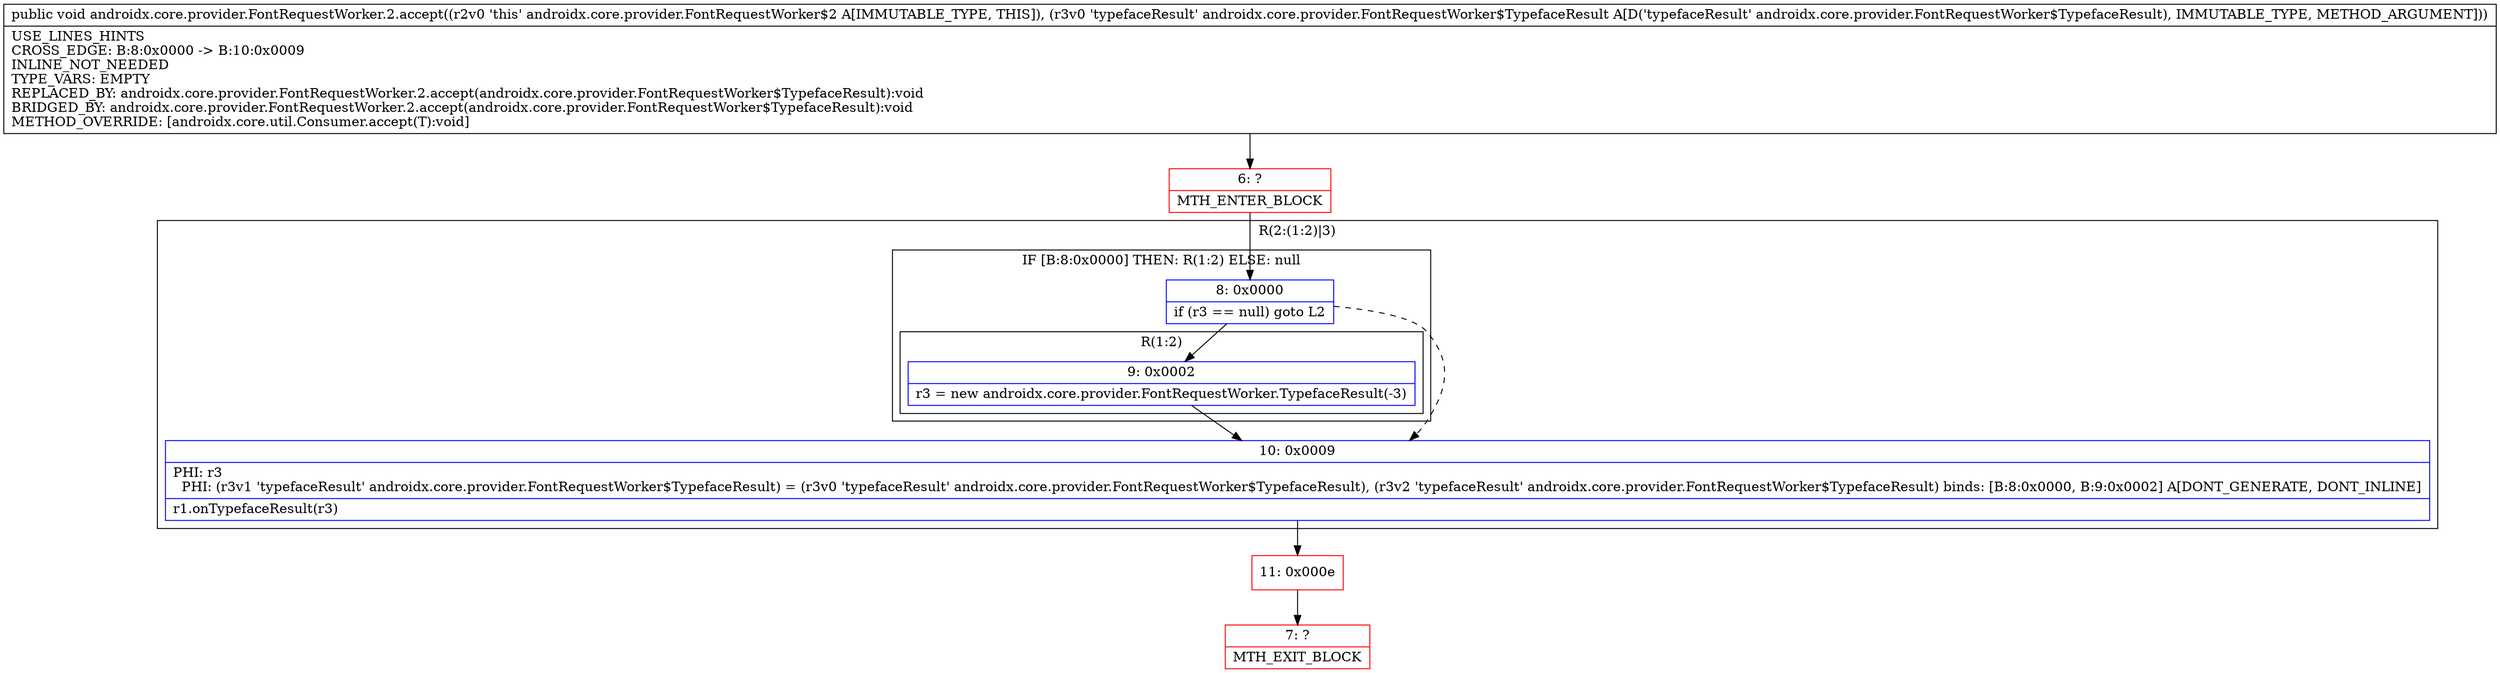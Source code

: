 digraph "CFG forandroidx.core.provider.FontRequestWorker.2.accept(Landroidx\/core\/provider\/FontRequestWorker$TypefaceResult;)V" {
subgraph cluster_Region_460630523 {
label = "R(2:(1:2)|3)";
node [shape=record,color=blue];
subgraph cluster_IfRegion_32744628 {
label = "IF [B:8:0x0000] THEN: R(1:2) ELSE: null";
node [shape=record,color=blue];
Node_8 [shape=record,label="{8\:\ 0x0000|if (r3 == null) goto L2\l}"];
subgraph cluster_Region_501189879 {
label = "R(1:2)";
node [shape=record,color=blue];
Node_9 [shape=record,label="{9\:\ 0x0002|r3 = new androidx.core.provider.FontRequestWorker.TypefaceResult(\-3)\l}"];
}
}
Node_10 [shape=record,label="{10\:\ 0x0009|PHI: r3 \l  PHI: (r3v1 'typefaceResult' androidx.core.provider.FontRequestWorker$TypefaceResult) = (r3v0 'typefaceResult' androidx.core.provider.FontRequestWorker$TypefaceResult), (r3v2 'typefaceResult' androidx.core.provider.FontRequestWorker$TypefaceResult) binds: [B:8:0x0000, B:9:0x0002] A[DONT_GENERATE, DONT_INLINE]\l|r1.onTypefaceResult(r3)\l}"];
}
Node_6 [shape=record,color=red,label="{6\:\ ?|MTH_ENTER_BLOCK\l}"];
Node_11 [shape=record,color=red,label="{11\:\ 0x000e}"];
Node_7 [shape=record,color=red,label="{7\:\ ?|MTH_EXIT_BLOCK\l}"];
MethodNode[shape=record,label="{public void androidx.core.provider.FontRequestWorker.2.accept((r2v0 'this' androidx.core.provider.FontRequestWorker$2 A[IMMUTABLE_TYPE, THIS]), (r3v0 'typefaceResult' androidx.core.provider.FontRequestWorker$TypefaceResult A[D('typefaceResult' androidx.core.provider.FontRequestWorker$TypefaceResult), IMMUTABLE_TYPE, METHOD_ARGUMENT]))  | USE_LINES_HINTS\lCROSS_EDGE: B:8:0x0000 \-\> B:10:0x0009\lINLINE_NOT_NEEDED\lTYPE_VARS: EMPTY\lREPLACED_BY: androidx.core.provider.FontRequestWorker.2.accept(androidx.core.provider.FontRequestWorker$TypefaceResult):void\lBRIDGED_BY: androidx.core.provider.FontRequestWorker.2.accept(androidx.core.provider.FontRequestWorker$TypefaceResult):void\lMETHOD_OVERRIDE: [androidx.core.util.Consumer.accept(T):void]\l}"];
MethodNode -> Node_6;Node_8 -> Node_9;
Node_8 -> Node_10[style=dashed];
Node_9 -> Node_10;
Node_10 -> Node_11;
Node_6 -> Node_8;
Node_11 -> Node_7;
}

